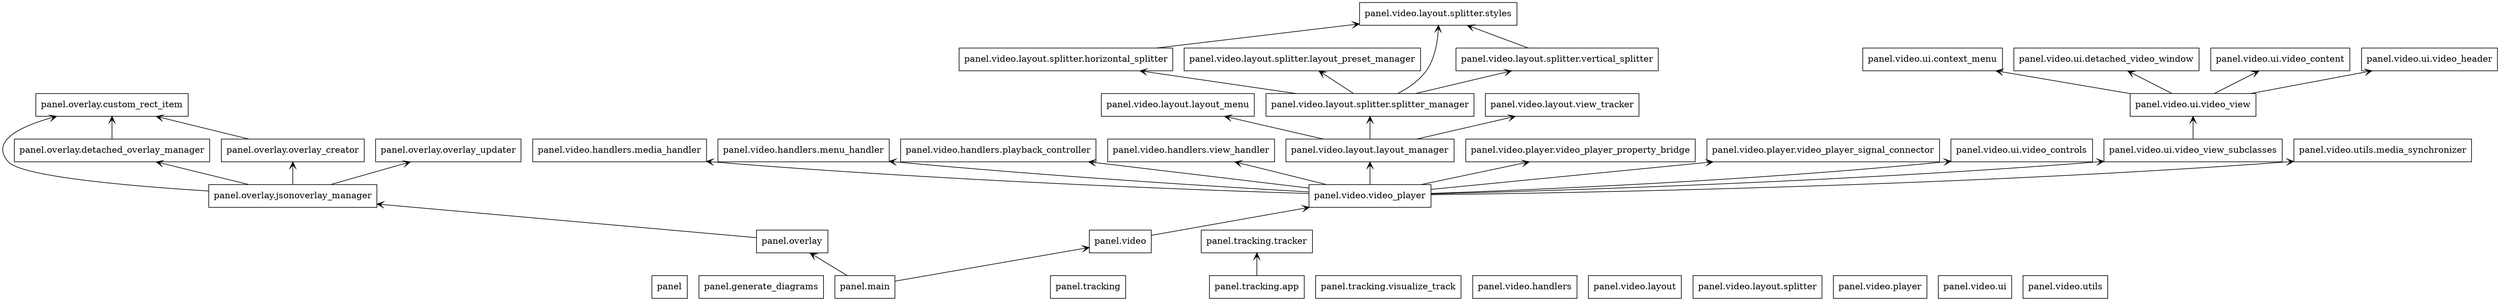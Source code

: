 digraph "packages_panel" {
rankdir=BT
charset="utf-8"
"panel" [color="black", label=<panel>, shape="box", style="solid"];
"panel.generate_diagrams" [color="black", label=<panel.generate_diagrams>, shape="box", style="solid"];
"panel.main" [color="black", label=<panel.main>, shape="box", style="solid"];
"panel.overlay" [color="black", label=<panel.overlay>, shape="box", style="solid"];
"panel.overlay.custom_rect_item" [color="black", label=<panel.overlay.custom_rect_item>, shape="box", style="solid"];
"panel.overlay.detached_overlay_manager" [color="black", label=<panel.overlay.detached_overlay_manager>, shape="box", style="solid"];
"panel.overlay.jsonoverlay_manager" [color="black", label=<panel.overlay.jsonoverlay_manager>, shape="box", style="solid"];
"panel.overlay.overlay_creator" [color="black", label=<panel.overlay.overlay_creator>, shape="box", style="solid"];
"panel.overlay.overlay_updater" [color="black", label=<panel.overlay.overlay_updater>, shape="box", style="solid"];
"panel.tracking" [color="black", label=<panel.tracking>, shape="box", style="solid"];
"panel.tracking.app" [color="black", label=<panel.tracking.app>, shape="box", style="solid"];
"panel.tracking.tracker" [color="black", label=<panel.tracking.tracker>, shape="box", style="solid"];
"panel.tracking.visualize_track" [color="black", label=<panel.tracking.visualize_track>, shape="box", style="solid"];
"panel.video" [color="black", label=<panel.video>, shape="box", style="solid"];
"panel.video.handlers" [color="black", label=<panel.video.handlers>, shape="box", style="solid"];
"panel.video.handlers.media_handler" [color="black", label=<panel.video.handlers.media_handler>, shape="box", style="solid"];
"panel.video.handlers.menu_handler" [color="black", label=<panel.video.handlers.menu_handler>, shape="box", style="solid"];
"panel.video.handlers.playback_controller" [color="black", label=<panel.video.handlers.playback_controller>, shape="box", style="solid"];
"panel.video.handlers.view_handler" [color="black", label=<panel.video.handlers.view_handler>, shape="box", style="solid"];
"panel.video.layout" [color="black", label=<panel.video.layout>, shape="box", style="solid"];
"panel.video.layout.layout_manager" [color="black", label=<panel.video.layout.layout_manager>, shape="box", style="solid"];
"panel.video.layout.layout_menu" [color="black", label=<panel.video.layout.layout_menu>, shape="box", style="solid"];
"panel.video.layout.splitter" [color="black", label=<panel.video.layout.splitter>, shape="box", style="solid"];
"panel.video.layout.splitter.horizontal_splitter" [color="black", label=<panel.video.layout.splitter.horizontal_splitter>, shape="box", style="solid"];
"panel.video.layout.splitter.layout_preset_manager" [color="black", label=<panel.video.layout.splitter.layout_preset_manager>, shape="box", style="solid"];
"panel.video.layout.splitter.splitter_manager" [color="black", label=<panel.video.layout.splitter.splitter_manager>, shape="box", style="solid"];
"panel.video.layout.splitter.styles" [color="black", label=<panel.video.layout.splitter.styles>, shape="box", style="solid"];
"panel.video.layout.splitter.vertical_splitter" [color="black", label=<panel.video.layout.splitter.vertical_splitter>, shape="box", style="solid"];
"panel.video.layout.view_tracker" [color="black", label=<panel.video.layout.view_tracker>, shape="box", style="solid"];
"panel.video.player" [color="black", label=<panel.video.player>, shape="box", style="solid"];
"panel.video.player.video_player_property_bridge" [color="black", label=<panel.video.player.video_player_property_bridge>, shape="box", style="solid"];
"panel.video.player.video_player_signal_connector" [color="black", label=<panel.video.player.video_player_signal_connector>, shape="box", style="solid"];
"panel.video.ui" [color="black", label=<panel.video.ui>, shape="box", style="solid"];
"panel.video.ui.context_menu" [color="black", label=<panel.video.ui.context_menu>, shape="box", style="solid"];
"panel.video.ui.detached_video_window" [color="black", label=<panel.video.ui.detached_video_window>, shape="box", style="solid"];
"panel.video.ui.video_content" [color="black", label=<panel.video.ui.video_content>, shape="box", style="solid"];
"panel.video.ui.video_controls" [color="black", label=<panel.video.ui.video_controls>, shape="box", style="solid"];
"panel.video.ui.video_header" [color="black", label=<panel.video.ui.video_header>, shape="box", style="solid"];
"panel.video.ui.video_view" [color="black", label=<panel.video.ui.video_view>, shape="box", style="solid"];
"panel.video.ui.video_view_subclasses" [color="black", label=<panel.video.ui.video_view_subclasses>, shape="box", style="solid"];
"panel.video.utils" [color="black", label=<panel.video.utils>, shape="box", style="solid"];
"panel.video.utils.media_synchronizer" [color="black", label=<panel.video.utils.media_synchronizer>, shape="box", style="solid"];
"panel.video.video_player" [color="black", label=<panel.video.video_player>, shape="box", style="solid"];
"panel.main" -> "panel.overlay" [arrowhead="open", arrowtail="none"];
"panel.main" -> "panel.video" [arrowhead="open", arrowtail="none"];
"panel.overlay" -> "panel.overlay.jsonoverlay_manager" [arrowhead="open", arrowtail="none"];
"panel.overlay.detached_overlay_manager" -> "panel.overlay.custom_rect_item" [arrowhead="open", arrowtail="none"];
"panel.overlay.jsonoverlay_manager" -> "panel.overlay.custom_rect_item" [arrowhead="open", arrowtail="none"];
"panel.overlay.jsonoverlay_manager" -> "panel.overlay.detached_overlay_manager" [arrowhead="open", arrowtail="none"];
"panel.overlay.jsonoverlay_manager" -> "panel.overlay.overlay_creator" [arrowhead="open", arrowtail="none"];
"panel.overlay.jsonoverlay_manager" -> "panel.overlay.overlay_updater" [arrowhead="open", arrowtail="none"];
"panel.overlay.overlay_creator" -> "panel.overlay.custom_rect_item" [arrowhead="open", arrowtail="none"];
"panel.tracking.app" -> "panel.tracking.tracker" [arrowhead="open", arrowtail="none"];
"panel.video" -> "panel.video.video_player" [arrowhead="open", arrowtail="none"];
"panel.video.layout.layout_manager" -> "panel.video.layout.layout_menu" [arrowhead="open", arrowtail="none"];
"panel.video.layout.layout_manager" -> "panel.video.layout.splitter.splitter_manager" [arrowhead="open", arrowtail="none"];
"panel.video.layout.layout_manager" -> "panel.video.layout.view_tracker" [arrowhead="open", arrowtail="none"];
"panel.video.layout.splitter.horizontal_splitter" -> "panel.video.layout.splitter.styles" [arrowhead="open", arrowtail="none"];
"panel.video.layout.splitter.splitter_manager" -> "panel.video.layout.splitter.horizontal_splitter" [arrowhead="open", arrowtail="none"];
"panel.video.layout.splitter.splitter_manager" -> "panel.video.layout.splitter.layout_preset_manager" [arrowhead="open", arrowtail="none"];
"panel.video.layout.splitter.splitter_manager" -> "panel.video.layout.splitter.styles" [arrowhead="open", arrowtail="none"];
"panel.video.layout.splitter.splitter_manager" -> "panel.video.layout.splitter.vertical_splitter" [arrowhead="open", arrowtail="none"];
"panel.video.layout.splitter.vertical_splitter" -> "panel.video.layout.splitter.styles" [arrowhead="open", arrowtail="none"];
"panel.video.ui.video_view" -> "panel.video.ui.context_menu" [arrowhead="open", arrowtail="none"];
"panel.video.ui.video_view" -> "panel.video.ui.detached_video_window" [arrowhead="open", arrowtail="none"];
"panel.video.ui.video_view" -> "panel.video.ui.video_content" [arrowhead="open", arrowtail="none"];
"panel.video.ui.video_view" -> "panel.video.ui.video_header" [arrowhead="open", arrowtail="none"];
"panel.video.ui.video_view_subclasses" -> "panel.video.ui.video_view" [arrowhead="open", arrowtail="none"];
"panel.video.video_player" -> "panel.video.handlers.media_handler" [arrowhead="open", arrowtail="none"];
"panel.video.video_player" -> "panel.video.handlers.menu_handler" [arrowhead="open", arrowtail="none"];
"panel.video.video_player" -> "panel.video.handlers.playback_controller" [arrowhead="open", arrowtail="none"];
"panel.video.video_player" -> "panel.video.handlers.view_handler" [arrowhead="open", arrowtail="none"];
"panel.video.video_player" -> "panel.video.layout.layout_manager" [arrowhead="open", arrowtail="none"];
"panel.video.video_player" -> "panel.video.player.video_player_property_bridge" [arrowhead="open", arrowtail="none"];
"panel.video.video_player" -> "panel.video.player.video_player_signal_connector" [arrowhead="open", arrowtail="none"];
"panel.video.video_player" -> "panel.video.ui.video_controls" [arrowhead="open", arrowtail="none"];
"panel.video.video_player" -> "panel.video.ui.video_view_subclasses" [arrowhead="open", arrowtail="none"];
"panel.video.video_player" -> "panel.video.utils.media_synchronizer" [arrowhead="open", arrowtail="none"];
}
